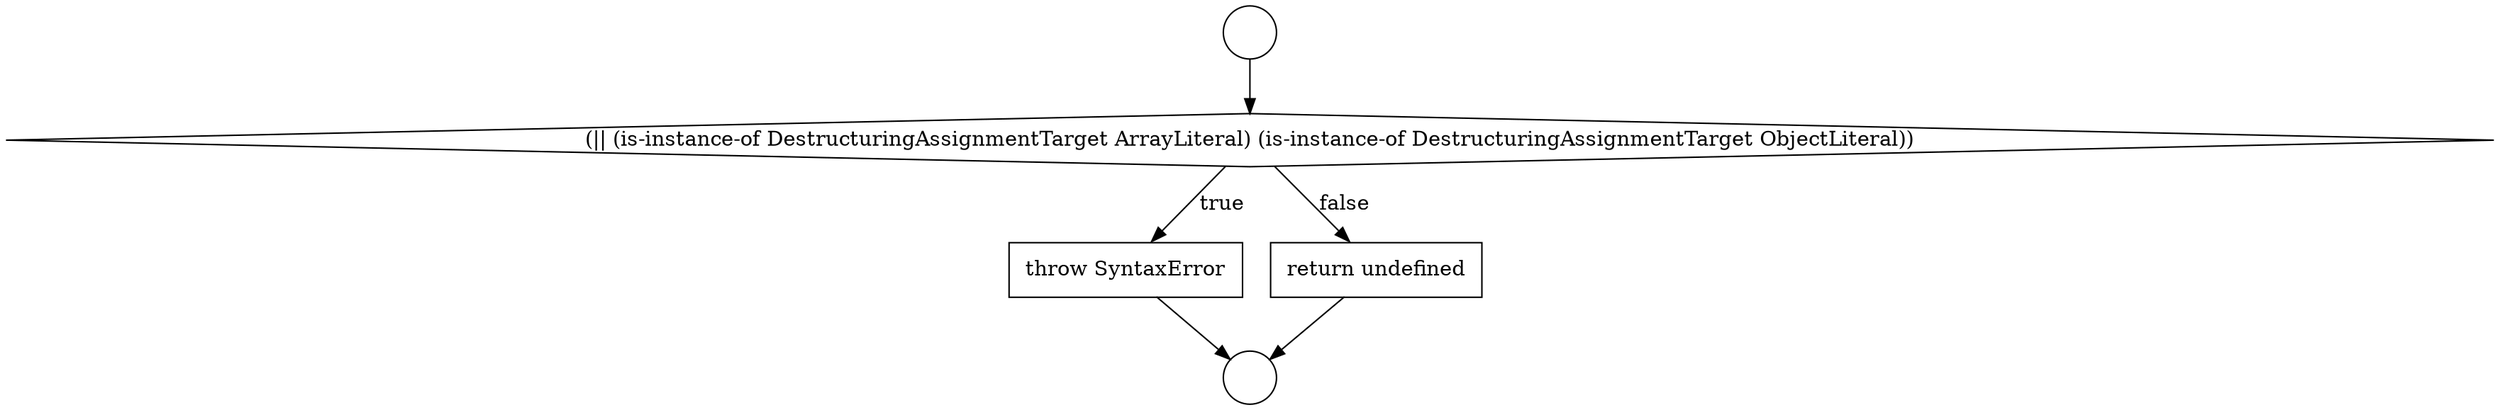 digraph {
  node18040 [shape=circle label=" " color="black" fillcolor="white" style=filled]
  node18043 [shape=none, margin=0, label=<<font color="black">
    <table border="0" cellborder="1" cellspacing="0" cellpadding="10">
      <tr><td align="left">throw SyntaxError</td></tr>
    </table>
  </font>> color="black" fillcolor="white" style=filled]
  node18044 [shape=none, margin=0, label=<<font color="black">
    <table border="0" cellborder="1" cellspacing="0" cellpadding="10">
      <tr><td align="left">return undefined</td></tr>
    </table>
  </font>> color="black" fillcolor="white" style=filled]
  node18041 [shape=circle label=" " color="black" fillcolor="white" style=filled]
  node18042 [shape=diamond, label=<<font color="black">(|| (is-instance-of DestructuringAssignmentTarget ArrayLiteral) (is-instance-of DestructuringAssignmentTarget ObjectLiteral))</font>> color="black" fillcolor="white" style=filled]
  node18040 -> node18042 [ color="black"]
  node18042 -> node18043 [label=<<font color="black">true</font>> color="black"]
  node18042 -> node18044 [label=<<font color="black">false</font>> color="black"]
  node18043 -> node18041 [ color="black"]
  node18044 -> node18041 [ color="black"]
}
